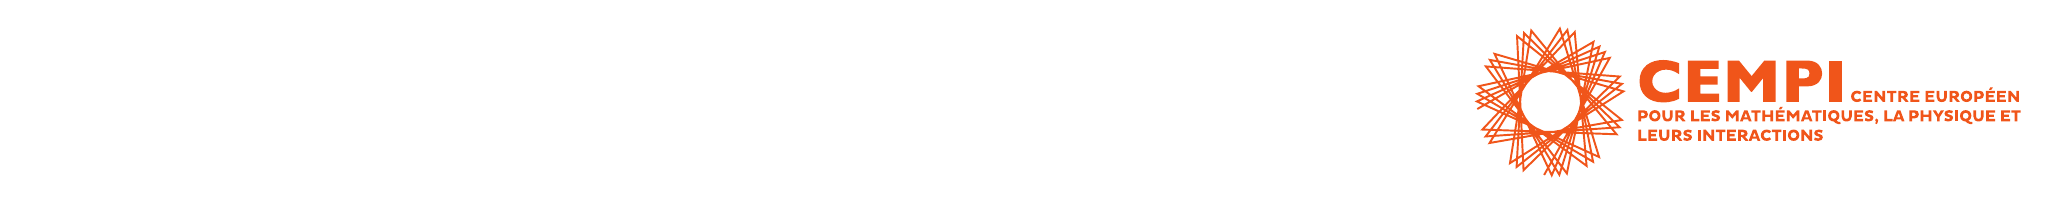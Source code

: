 % auteur du logo : ??
% version tikz : Kroum Tzanev
% date : 23 janvier 2015
\usetikzlibrary{svg.path}

\definecolor{cempiorange}{rgb}{.94024,.33329,.10203} % #F0551A = (240,85,26)
\definecolor{cempiorangebis}{rgb}{0.851,0.369,0} % #D95E00 = (217,94,0)

\begin{tikzpicture}
  % =========== LOGO ===========
  \begin{scope}[shift={(-29pt,-17pt)},scale=.935,rotate=-95,line width=.7pt,cempiorange]
    \draw (0:1) foreach \i in {1,...,35} {--(\i*131.45:1)};
  \end{scope}

  % CEMPI
  \begin{scope}[yscale=-1,cempiorange]
    \fill svg {M 17.511 15.957 C 16.894 16.281 16.261 16.539 15.617 16.734 C 14.968 16.929 14.316 17.066 13.660 17.148 C 13.003 17.230 12.320 17.273 11.617 17.273 C 10.316 17.273 9.152 17.093 8.121 16.734 C 7.089 16.375 6.195 15.843 5.437 15.144 C 4.679 14.445 4.113 13.625 3.734 12.687 C 3.359 11.75 3.167 10.722 3.167 9.601 C 3.167 8.312 3.394 7.187 3.835 6.222 C 4.281 5.257 4.906 4.453 5.707 3.812 C 6.507 3.175 7.421 2.703 8.445 2.394 C 9.468 2.089 10.546 1.937 11.683 1.937 C 13.378 1.937 15.300 2.316 17.449 3.070 L 17.449 7.035 C 16.707 6.574 15.976 6.191 15.253 5.886 C 14.531 5.582 13.683 5.429 12.707 5.429 C 11.835 5.429 11.023 5.601 10.273 5.945 C 9.515 6.292 8.910 6.785 8.449 7.421 C 7.988 8.062 7.761 8.808 7.761 9.664 C 7.761 10.417 7.960 11.109 8.363 11.738 C 8.765 12.367 9.324 12.867 10.039 13.238 C 10.753 13.605 11.562 13.792 12.457 13.792 C 13.183 13.792 13.871 13.703 14.515 13.527 C 15.164 13.351 15.707 13.156 16.148 12.941 C 16.589 12.726 17.046 12.468 17.511 12.175 Z};
    \fill svg {M 31.890 17.078 L 20.628 17.078 L 20.628 2.144 L 31.707 2.144 L 31.707 5.140 L 25.132 5.140 L 25.132 7.875 L 31.406 7.875 L 31.406 10.882 L 25.132 10.882 L 25.132 14.070 L 31.890 14.070 Z};
    \fill svg {M 52.367 17.078 L 47.859 17.078 L 47.859 8.425 L 43.796 13.437 L 43.441 13.437 L 39.371 8.425 L 39.371 17.078 L 34.996 17.078 L 34.996 2.144 L 39.078 2.144 L 43.667 7.746 L 48.281 2.144 L 52.367 2.144 Z};
    \fill svg {M 64.566 6.863 C 64.566 6.152 64.355 5.664 63.937 5.402 C 63.515 5.140 62.761 5.007 61.679 5.007 L 60.730 5.007 L 60.730 8.609 L 61.699 8.609 C 62.445 8.609 63.023 8.562 63.421 8.468 C 63.824 8.375 64.117 8.203 64.296 7.953 C 64.476 7.699 64.566 7.339 64.566 6.863 M 69.156 6.839 C 69.156 7.394 69.062 7.933 68.871 8.464 C 68.679 8.992 68.375 9.484 67.949 9.941 C 67.523 10.394 66.953 10.765 66.230 11.050 C 65.507 11.332 64.660 11.476 63.683 11.476 L 60.730 11.476 L 60.730 17.078 L 56.226 17.078 L 56.226 2.144 L 63.683 2.144 C 64.660 2.144 65.507 2.285 66.230 2.574 C 66.953 2.863 67.523 3.234 67.949 3.695 C 68.375 4.156 68.679 4.652 68.871 5.191 C 69.062 5.730 69.156 6.281 69.156 6.839};
    \fill svg {M 76.273 17.078 L 71.765 17.078 L 71.765 2.144 L 76.273 2.144 Z};
  \end{scope}

  % CENTRE EUROPÉEN POUR LES MATHÉMATIQUES, LA PHYSIQUE ET LEURS INTERACTIONS
  \begin{scope}[yscale=-1,cempiorange]
    \fill svg {M 81.75 16.230 C 82.242 16.230 82.585 16.035 82.843 15.839 L 83.296 16.546 C 82.886 16.914 82.359 17.136 81.718 17.136 C 80.519 17.136 79.617 16.253 79.617 15.089 C 79.617 13.921 80.519 13.035 81.718 13.035 C 82.359 13.035 82.886 13.257 83.296 13.628 L 82.843 14.339 C 82.585 14.136 82.242 13.945 81.75 13.945 C 81.074 13.945 80.628 14.453 80.628 15.089 C 80.628 15.718 81.074 16.230 81.75 16.230};
    \fill svg {M 84.035 17.078 L 84.035 13.093 L 87.234 13.093 L 87.234 13.949 L 84.980 13.949 L 84.980 14.636 L 86.808 14.636 L 86.808 15.464 L 84.980 15.464 L 84.980 16.222 L 87.234 16.222 L 87.234 17.078 Z};
    \fill svg {M 89.066 14.660 L 89.066 17.078 L 88.082 17.078 L 88.082 13.093 L 88.937 13.093 L 90.945 15.515 L 90.945 13.093 L 91.929 13.093 L 91.929 17.078 L 91.074 17.078 Z};
    \fill svg {M 94.824 13.957 L 94.824 17.078 L 93.839 17.078 L 93.839 13.957 L 92.617 13.957 L 92.617 13.093 L 96.015 13.093 L 96.015 13.957 Z};
    \fill svg {M 97.687 13.949 L 97.687 14.933 L 98.574 14.933 C 98.898 14.933 99.109 14.734 99.109 14.441 C 99.109 14.136 98.898 13.949 98.574 13.949 Z M 96.699 13.093 L 98.593 13.093 C 99.519 13.093 100.128 13.515 100.128 14.414 C 100.128 15.003 99.734 15.449 99.187 15.609 L 100.343 16.890 L 100.343 17.078 L 99.296 17.078 L 98.082 15.667 L 97.687 15.667 L 97.687 17.078 L 96.699 17.078 Z};
    \fill svg {M 101.042 17.078 L 101.042 13.093 L 104.242 13.093 L 104.242 13.949 L 101.988 13.949 L 101.988 14.636 L 103.816 14.636 L 103.816 15.464 L 101.988 15.464 L 101.988 16.222 L 104.242 16.222 L 104.242 17.078 Z};
    \fill svg {M 106.539 17.078 L 106.539 13.093 L 109.738 13.093 L 109.738 13.949 L 107.484 13.949 L 107.484 14.636 L 109.312 14.636 L 109.312 15.464 L 107.484 15.464 L 107.484 16.222 L 109.738 16.222 L 109.738 17.078 Z};
    \fill svg {M 111.515 15.304 C 111.515 15.878 111.808 16.230 112.375 16.230 C 112.960 16.230 113.253 15.867 113.253 15.304 L 113.253 13.093 L 114.238 13.093 L 114.238 15.367 C 114.238 16.324 113.582 17.144 112.375 17.144 C 111.187 17.144 110.531 16.398 110.531 15.367 L 110.531 13.093 L 111.515 13.093 Z};
    \fill svg {M 116.203 13.949 L 116.203 14.933 L 117.093 14.933 C 117.417 14.933 117.628 14.734 117.628 14.441 C 117.628 14.136 117.417 13.949 117.093 13.949 Z M 115.218 13.093 L 117.113 13.093 C 118.039 13.093 118.648 13.515 118.648 14.414 C 118.648 15.003 118.253 15.449 117.703 15.609 L 118.863 16.890 L 118.863 17.078 L 117.816 17.078 L 116.601 15.667 L 116.203 15.667 L 116.203 17.078 L 115.218 17.078 Z};
    \fill svg {M 121.320 16.214 C 121.964 16.214 122.402 15.726 122.402 15.093 C 122.402 14.449 121.964 13.968 121.320 13.968 C 120.691 13.968 120.234 14.449 120.234 15.093 C 120.234 15.726 120.691 16.214 121.320 16.214 M 121.320 13.035 C 122.496 13.035 123.375 13.914 123.375 15.093 C 123.375 16.257 122.496 17.136 121.320 17.136 C 120.152 17.136 119.273 16.257 119.273 15.093 C 119.273 13.914 120.152 13.035 121.320 13.035};
    \fill svg {M 125.156 13.949 L 125.156 15.167 L 126 15.167 C 126.339 15.167 126.605 14.929 126.605 14.566 C 126.605 14.179 126.339 13.949 126 13.949 Z M 124.171 13.093 L 126.152 13.093 C 126.945 13.093 127.625 13.558 127.625 14.570 C 127.625 15.480 126.945 16.023 126.152 16.023 L 125.156 16.023 L 125.156 17.078 L 124.171 17.078 Z};
    \fill svg {M 128.335 17.078 L 128.335 13.093 L 131.535 13.093 L 131.535 13.949 L 129.277 13.949 L 129.277 14.636 L 131.105 14.636 L 131.105 15.464 L 129.277 15.464 L 129.277 16.222 L 131.535 16.222 L 131.535 17.078 Z};
    \fill svg {M 130.25 12.742 L 129.437 12.742 L 129.910 11.816 L 130.878 11.816 Z};
    \fill svg {M 132.378 17.078 L 132.378 13.093 L 135.578 13.093 L 135.578 13.949 L 133.320 13.949 L 133.320 14.636 L 135.148 14.636 L 135.148 15.464 L 133.320 15.464 L 133.320 16.222 L 135.578 16.222 L 135.578 17.078 Z};
    \fill svg {M 137.406 14.660 L 137.406 17.078 L 136.421 17.078 L 136.421 13.093 L 137.277 13.093 L 139.289 15.515 L 139.289 13.093 L 140.273 13.093 L 140.273 17.078 L 139.417 17.078 Z};
    \fill svg {M 3.746 20.972 L 3.746 22.191 L 4.589 22.191 C 4.929 22.191 5.195 21.953 5.195 21.589 C 5.195 21.203 4.929 20.972 4.589 20.972 Z M 2.761 20.117 L 4.742 20.117 C 5.535 20.117 6.214 20.582 6.214 21.593 C 6.214 22.503 5.535 23.046 4.742 23.046 L 3.746 23.046 L 3.746 24.101 L 2.761 24.101 Z};
    \fill svg {M 8.687 23.234 C 9.332 23.234 9.773 22.75 9.773 22.117 C 9.773 21.472 9.332 20.992 8.687 20.992 C 8.062 20.992 7.605 21.472 7.605 22.117 C 7.605 22.75 8.062 23.234 8.687 23.234 M 8.687 20.058 C 9.863 20.058 10.742 20.937 10.742 22.117 C 10.742 23.281 9.863 24.160 8.687 24.160 C 7.523 24.160 6.644 23.281 6.644 22.117 C 6.644 20.937 7.523 20.058 8.687 20.058};
    \fill svg {M 12.425 22.328 C 12.425 22.902 12.718 23.253 13.289 23.253 C 13.875 23.253 14.167 22.890 14.167 22.328 L 14.167 20.117 L 15.152 20.117 L 15.152 22.390 C 15.152 23.347 14.496 24.167 13.289 24.167 C 12.097 24.167 11.441 23.421 11.441 22.390 L 11.441 20.117 L 12.425 20.117 Z};
    \fill svg {M 17.066 20.972 L 17.066 21.957 L 17.957 21.957 C 18.281 21.957 18.492 21.757 18.492 21.464 C 18.492 21.160 18.281 20.972 17.957 20.972 Z M 16.082 20.117 L 17.976 20.117 C 18.902 20.117 19.511 20.539 19.511 21.437 C 19.511 22.027 19.117 22.472 18.566 22.632 L 19.726 23.914 L 19.726 24.101 L 18.679 24.101 L 17.464 22.691 L 17.066 22.691 L 17.066 24.101 L 16.082 24.101 Z};
    \fill svg {M 21.781 24.101 L 21.781 20.117 L 22.769 20.117 L 22.769 23.246 L 24.753 23.246 L 24.753 24.101 Z};
    \fill svg {M 25.339 24.101 L 25.339 20.117 L 28.539 20.117 L 28.539 20.972 L 26.285 20.972 L 26.285 21.660 L 28.113 21.660 L 28.113 22.484 L 26.285 22.484 L 26.285 23.246 L 28.539 23.246 L 28.539 24.101 Z};
    \fill svg {M 29.359 22.917 C 29.660 23.117 30.117 23.316 30.617 23.316 C 31.007 23.316 31.253 23.187 31.253 22.937 C 31.253 22.761 31.125 22.656 30.804 22.574 L 30.152 22.398 C 29.468 22.214 29.140 21.851 29.140 21.289 C 29.140 20.609 29.660 20.066 30.734 20.066 C 31.300 20.066 31.859 20.222 32.167 20.382 L 31.894 21.230 C 31.582 21.054 31.105 20.910 30.691 20.910 C 30.308 20.910 30.144 21.031 30.144 21.226 C 30.144 21.402 30.257 21.472 30.503 21.542 L 31.214 21.746 C 31.945 21.957 32.265 22.316 32.265 22.867 C 32.265 23.632 31.589 24.160 30.593 24.160 C 30.007 24.160 29.394 23.964 29.128 23.816 Z};
    \fill svg {M 37.964 21.664 L 36.765 23.105 L 36.593 23.105 L 35.398 21.664 L 35.398 24.101 L 34.414 24.101 L 34.414 20.117 L 35.265 20.117 L 36.683 21.781 L 38.101 20.117 L 38.949 20.117 L 38.949 24.101 L 37.964 24.101 Z};
    \fill svg {M 40.976 22.648 L 42.160 22.648 L 41.578 21.089 Z M 41 20.117 L 42.160 20.117 L 43.664 24.101 L 42.667 24.101 L 42.398 23.371 L 40.730 23.371 L 40.453 24.101 L 39.457 24.101 Z};
    \fill svg {M 45.738 20.980 L 45.738 24.101 L 44.753 24.101 L 44.753 20.980 L 43.531 20.980 L 43.531 20.117 L 46.929 20.117 L 46.929 20.980 Z};
    \fill svg {M 50.437 22.515 L 48.554 22.515 L 48.554 24.101 L 47.570 24.101 L 47.570 20.117 L 48.554 20.117 L 48.554 21.660 L 50.437 21.660 L 50.437 20.117 L 51.417 20.117 L 51.417 24.101 L 50.437 24.101 Z};
    \fill svg {M 52.410 24.101 L 52.410 20.117 L 55.609 20.117 L 55.609 20.972 L 53.355 20.972 L 53.355 21.660 L 55.183 21.660 L 55.183 22.484 L 53.355 22.484 L 53.355 23.246 L 55.609 23.246 L 55.609 24.101 Z};
    \fill svg {M 54.324 19.765 L 53.511 19.765 L 53.984 18.839 L 54.953 18.839 Z};
    \fill svg {M 59.957 21.664 L 58.757 23.105 L 58.585 23.105 L 57.394 21.664 L 57.394 24.101 L 56.406 24.101 L 56.406 20.117 L 57.257 20.117 L 58.675 21.781 L 60.093 20.117 L 60.941 20.117 L 60.941 24.101 L 59.957 24.101 Z};
    \fill svg {M 62.968 22.648 L 64.152 22.648 L 63.574 21.089 Z M 62.992 20.117 L 64.152 20.117 L 65.660 24.101 L 64.664 24.101 L 64.394 23.371 L 62.722 23.371 L 62.449 24.101 L 61.453 24.101 Z};
    \fill svg {M 67.734 20.980 L 67.734 24.101 L 66.75 24.101 L 66.75 20.980 L 65.523 20.980 L 65.523 20.117 L 68.921 20.117 L 68.921 20.980 Z};
    \fill svg {M 69.566 20.117 L 70.546 20.117 L 70.546 24.101 L 69.566 24.101 Z};
    \fill svg {M 73.355 23.234 C 73.992 23.234 74.437 22.75 74.437 22.117 C 74.437 21.472 73.992 20.992 73.355 20.992 C 72.718 20.992 72.269 21.472 72.269 22.117 C 72.269 22.75 72.718 23.234 73.355 23.234 M 75.808 25.046 C 75.656 25.097 75.378 25.156 75.074 25.156 C 74.156 25.156 73.628 24.343 73.328 24.160 C 72.175 24.148 71.308 23.277 71.308 22.117 C 71.308 20.937 72.187 20.058 73.355 20.058 C 74.531 20.058 75.410 20.937 75.410 22.117 C 75.410 22.929 74.976 23.597 74.320 23.933 C 74.546 24.132 74.808 24.339 75.148 24.339 C 75.359 24.339 75.589 24.308 75.707 24.261 Z};
    \fill svg {M 77.125 22.328 C 77.125 22.902 77.417 23.253 77.988 23.253 C 78.574 23.253 78.867 22.890 78.867 22.328 L 78.867 20.117 L 79.851 20.117 L 79.851 22.390 C 79.851 23.347 79.195 24.167 77.988 24.167 C 76.796 24.167 76.144 23.421 76.144 22.390 L 76.144 20.117 L 77.125 20.117 Z};
    \fill svg {M 80.785 24.101 L 80.785 20.117 L 83.984 20.117 L 83.984 20.972 L 81.726 20.972 L 81.726 21.660 L 83.554 21.660 L 83.554 22.484 L 81.726 22.484 L 81.726 23.246 L 83.984 23.246 L 83.984 24.101 Z};
    \fill svg {M 84.796 22.917 C 85.105 23.117 85.562 23.316 86.058 23.316 C 86.449 23.316 86.695 23.187 86.695 22.937 C 86.695 22.761 86.566 22.656 86.246 22.574 L 85.593 22.398 C 84.910 22.214 84.582 21.851 84.582 21.289 C 84.582 20.609 85.105 20.066 86.175 20.066 C 86.742 20.066 87.300 20.222 87.609 20.382 L 87.335 21.230 C 87.023 21.054 86.542 20.910 86.132 20.910 C 85.746 20.910 85.582 21.031 85.582 21.226 C 85.582 21.402 85.699 21.472 85.945 21.542 L 86.656 21.746 C 87.390 21.957 87.703 22.316 87.703 22.867 C 87.703 23.632 87.031 24.160 86.035 24.160 C 85.449 24.160 84.832 23.964 84.570 23.816 Z};
    \fill svg {M 88.609 24.167 C 88.375 24.097 88.257 23.902 88.257 23.640 C 88.257 23.269 88.468 23.058 88.824 23.058 C 89.191 23.058 89.406 23.281 89.406 23.640 C 89.406 24.113 89.117 24.757 88.906 25.117 L 88.363 24.898 Z};
    \fill svg {M 91.621 24.101 L 91.621 20.117 L 92.609 20.117 L 92.609 23.246 L 94.593 23.246 L 94.593 24.101 Z};
    \fill svg {M 96.218 22.648 L 97.402 22.648 L 96.820 21.089 Z M 96.242 20.117 L 97.402 20.117 L 98.906 24.101 L 97.910 24.101 L 97.644 23.371 L 95.972 23.371 L 95.695 24.101 L 94.699 24.101 Z};
    \fill svg {M 101.644 20.972 L 101.644 22.191 L 102.488 22.191 C 102.828 22.191 103.089 21.953 103.089 21.589 C 103.089 21.203 102.828 20.972 102.488 20.972 Z M 100.660 20.117 L 102.640 20.117 C 103.429 20.117 104.109 20.582 104.109 21.593 C 104.109 22.503 103.429 23.046 102.640 23.046 L 101.644 23.046 L 101.644 24.101 L 100.660 24.101 Z};
    \fill svg {M 107.640 22.515 L 105.757 22.515 L 105.757 24.101 L 104.773 24.101 L 104.773 20.117 L 105.757 20.117 L 105.757 21.660 L 107.640 21.660 L 107.640 20.117 L 108.621 20.117 L 108.621 24.101 L 107.640 24.101 Z};
    \fill svg {M 110.652 22.566 L 109.132 20.187 L 109.132 20.117 L 110.230 20.117 L 111.144 21.660 L 112.058 20.117 L 113.152 20.117 L 113.152 20.187 L 111.636 22.562 L 111.636 24.101 L 110.652 24.101 Z};
    \fill svg {M 113.574 22.917 C 113.878 23.117 114.335 23.316 114.835 23.316 C 115.230 23.316 115.476 23.187 115.476 22.937 C 115.476 22.761 115.343 22.656 115.023 22.574 L 114.371 22.398 C 113.687 22.214 113.359 21.851 113.359 21.289 C 113.359 20.609 113.878 20.066 114.953 20.066 C 115.523 20.066 116.078 20.222 116.390 20.382 L 116.113 21.230 C 115.800 21.054 115.320 20.910 114.910 20.910 C 114.523 20.910 114.359 21.031 114.359 21.226 C 114.359 21.402 114.480 21.472 114.726 21.542 L 115.433 21.746 C 116.164 21.957 116.484 22.316 116.484 22.867 C 116.484 23.632 115.808 24.160 114.812 24.160 C 114.226 24.160 113.609 23.964 113.347 23.816 Z};
    \fill svg {M 117.230 20.117 L 118.210 20.117 L 118.210 24.101 L 117.230 24.101 Z};
    \fill svg {M 121.015 23.234 C 121.656 23.234 122.101 22.75 122.101 22.117 C 122.101 21.472 121.656 20.992 121.015 20.992 C 120.382 20.992 119.933 21.472 119.933 22.117 C 119.933 22.75 120.382 23.234 121.015 23.234 M 123.472 25.046 C 123.320 25.097 123.042 25.156 122.738 25.156 C 121.820 25.156 121.292 24.343 120.992 24.160 C 119.839 24.148 118.972 23.277 118.972 22.117 C 118.972 20.937 119.851 20.058 121.015 20.058 C 122.195 20.058 123.074 20.937 123.074 22.117 C 123.074 22.929 122.640 23.597 121.984 23.933 C 122.210 24.132 122.468 24.339 122.808 24.339 C 123.019 24.339 123.253 24.308 123.371 24.261 Z};
    \fill svg {M 124.789 22.328 C 124.789 22.902 125.082 23.253 125.652 23.253 C 126.238 23.253 126.531 22.890 126.531 22.328 L 126.531 20.117 L 127.515 20.117 L 127.515 22.390 C 127.515 23.347 126.859 24.167 125.652 24.167 C 124.460 24.167 123.808 23.421 123.808 22.390 L 123.808 20.117 L 124.789 20.117 Z};
    \fill svg {M 128.445 24.101 L 128.445 20.117 L 131.648 20.117 L 131.648 20.972 L 129.390 20.972 L 129.390 21.660 L 131.218 21.660 L 131.218 22.484 L 129.390 22.484 L 129.390 23.246 L 131.648 23.246 L 131.648 24.101 Z};
    \fill svg {M 133.851 24.101 L 133.851 20.117 L 137.046 20.117 L 137.046 20.972 L 134.792 20.972 L 134.792 21.660 L 136.621 21.660 L 136.621 22.484 L 134.792 22.484 L 134.792 23.246 L 137.046 23.246 L 137.046 24.101 Z};
    \fill svg {M 139.703 20.980 L 139.703 24.101 L 138.718 24.101 L 138.718 20.980 L 137.496 20.980 L 137.496 20.117 L 140.894 20.117 L 140.894 20.980 Z};
    \fill svg {M 2.761 31.125 L 2.761 27.140 L 3.746 27.140 L 3.746 30.269 L 5.734 30.269 L 5.734 31.125 Z};
    \fill svg {M 6.320 31.125 L 6.320 27.140 L 9.519 27.140 L 9.519 27.996 L 7.265 27.996 L 7.265 28.683 L 9.093 28.683 L 9.093 29.507 L 7.265 29.507 L 7.265 30.269 L 9.519 30.269 L 9.519 31.125 Z};
    \fill svg {M 11.25 29.351 C 11.25 29.925 11.542 30.277 12.109 30.277 C 12.695 30.277 12.988 29.914 12.988 29.351 L 12.988 27.140 L 13.976 27.140 L 13.976 29.414 C 13.976 30.371 13.316 31.191 12.109 31.191 C 10.921 31.191 10.265 30.445 10.265 29.414 L 10.265 27.140 L 11.25 27.140 Z};
    \fill svg {M 15.890 27.996 L 15.890 28.980 L 16.781 28.980 C 17.105 28.980 17.316 28.781 17.316 28.488 C 17.316 28.183 17.105 27.996 16.781 27.996 Z M 14.906 27.140 L 16.800 27.140 C 17.726 27.140 18.335 27.562 18.335 28.460 C 18.335 29.050 17.941 29.496 17.390 29.656 L 18.550 30.937 L 18.550 31.125 L 17.503 31.125 L 16.289 29.714 L 15.890 29.714 L 15.890 31.125 L 14.906 31.125 Z};
    \fill svg {M 19.218 29.941 C 19.523 30.140 19.984 30.339 20.480 30.339 C 20.871 30.339 21.117 30.214 21.117 29.960 C 21.117 29.785 20.988 29.679 20.667 29.597 L 20.019 29.421 C 19.332 29.238 19.003 28.875 19.003 28.312 C 19.003 27.632 19.523 27.089 20.597 27.089 C 21.164 27.089 21.722 27.246 22.031 27.406 L 21.757 28.257 C 21.445 28.078 20.964 27.933 20.558 27.933 C 20.167 27.933 20.003 28.054 20.003 28.25 C 20.003 28.425 20.121 28.496 20.367 28.566 L 21.078 28.769 C 21.812 28.980 22.125 29.339 22.125 29.890 C 22.125 30.656 21.453 31.183 20.457 31.183 C 19.871 31.183 19.253 30.984 18.992 30.839 Z};
    \fill svg {M 24.277 27.140 L 25.261 27.140 L 25.261 31.125 L 24.277 31.125 Z};
    \fill svg {M 27.238 28.707 L 27.238 31.125 L 26.253 31.125 L 26.253 27.140 L 27.109 27.140 L 29.121 29.562 L 29.121 27.140 L 30.105 27.140 L 30.105 31.125 L 29.25 31.125 Z};
    \fill svg {M 32.953 28.003 L 32.953 31.125 L 31.968 31.125 L 31.968 28.003 L 30.742 28.003 L 30.742 27.140 L 34.144 27.140 L 34.144 28.003 Z};
    \fill svg {M 34.781 31.125 L 34.781 27.140 L 37.980 27.140 L 37.980 27.996 L 35.726 27.996 L 35.726 28.683 L 37.554 28.683 L 37.554 29.507 L 35.726 29.507 L 35.726 30.269 L 37.980 30.269 L 37.980 31.125 Z};
    \fill svg {M 39.765 27.996 L 39.765 28.980 L 40.656 28.980 C 40.976 28.980 41.187 28.781 41.187 28.488 C 41.187 28.183 40.976 27.996 40.656 27.996 Z M 38.781 27.140 L 40.671 27.140 C 41.597 27.140 42.207 27.562 42.207 28.460 C 42.207 29.050 41.816 29.496 41.265 29.656 L 42.425 30.937 L 42.425 31.125 L 41.375 31.125 L 40.164 29.714 L 39.765 29.714 L 39.765 31.125 L 38.781 31.125 Z};
    \fill svg {M 44.113 29.671 L 45.296 29.671 L 44.714 28.113 Z M 44.136 27.140 L 45.296 27.140 L 46.800 31.125 L 45.804 31.125 L 45.535 30.394 L 43.867 30.394 L 43.589 31.125 L 42.593 31.125 Z};
    \fill svg {M 49.125 30.277 C 49.617 30.277 49.960 30.082 50.218 29.882 L 50.671 30.593 C 50.261 30.964 49.734 31.183 49.093 31.183 C 47.894 31.183 46.992 30.300 46.992 29.132 C 46.992 27.968 47.894 27.082 49.093 27.082 C 49.734 27.082 50.261 27.304 50.671 27.675 L 50.218 28.382 C 49.960 28.183 49.617 27.992 49.125 27.992 C 48.449 27.992 48.003 28.5 48.003 29.132 C 48.003 29.765 48.449 30.277 49.125 30.277};
    \fill svg {M 53.218 28.003 L 53.218 31.125 L 52.234 31.125 L 52.234 28.003 L 51.011 28.003 L 51.011 27.140 L 54.410 27.140 L 54.410 28.003 Z};
    \fill svg {M 55.050 27.140 L 56.035 27.140 L 56.035 31.125 L 55.050 31.125 Z};
    \fill svg {M 58.839 30.257 C 59.484 30.257 59.921 29.773 59.921 29.140 C 59.921 28.496 59.484 28.015 58.839 28.015 C 58.210 28.015 57.753 28.496 57.753 29.140 C 57.753 29.773 58.210 30.257 58.839 30.257 M 58.839 27.082 C 60.015 27.082 60.894 27.964 60.894 29.140 C 60.894 30.304 60.015 31.183 58.839 31.183 C 57.671 31.183 56.792 30.304 56.792 29.140 C 56.792 27.964 57.671 27.082 58.839 27.082};
    \fill svg {M 62.628 28.707 L 62.628 31.125 L 61.644 31.125 L 61.644 27.140 L 62.5 27.140 L 64.511 29.562 L 64.511 27.140 L 65.496 27.140 L 65.496 31.125 L 64.640 31.125 Z};
    \fill svg {M 66.503 29.941 C 66.808 30.140 67.265 30.339 67.765 30.339 C 68.156 30.339 68.402 30.214 68.402 29.960 C 68.402 29.785 68.273 29.679 67.949 29.597 L 67.300 29.421 C 66.613 29.238 66.285 28.875 66.285 28.312 C 66.285 27.632 66.808 27.089 67.878 27.089 C 68.449 27.089 69.003 27.246 69.316 27.406 L 69.039 28.257 C 68.730 28.078 68.25 27.933 67.839 27.933 C 67.453 27.933 67.289 28.054 67.289 28.25 C 67.289 28.425 67.406 28.496 67.652 28.566 L 68.359 28.769 C 69.093 28.980 69.410 29.339 69.410 29.890 C 69.410 30.656 68.734 31.183 67.738 31.183 C 67.152 31.183 66.539 30.984 66.273 30.839 Z};
  \end{scope}
\end{tikzpicture}
